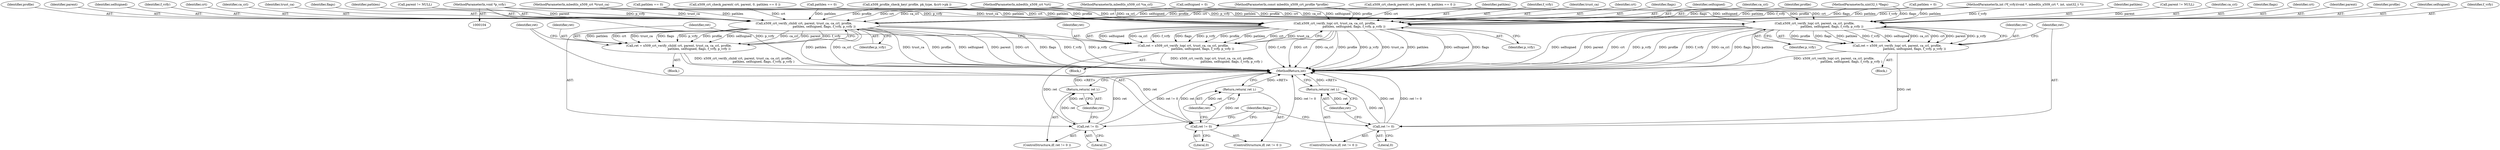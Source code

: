 digraph "0_mbedtls_d15795acd5074e0b44e71f7ede8bdfe1b48591fc@pointer" {
"1000112" [label="(MethodParameterIn,void *p_vrfy)"];
"1000378" [label="(Call,x509_crt_verify_top( crt, parent, ca_crl, profile,\n                                    pathlen, selfsigned, flags, f_vrfy, p_vrfy ))"];
"1000376" [label="(Call,ret = x509_crt_verify_top( crt, parent, ca_crl, profile,\n                                    pathlen, selfsigned, flags, f_vrfy, p_vrfy ))"];
"1000389" [label="(Call,ret != 0)"];
"1000392" [label="(Return,return( ret );)"];
"1000428" [label="(Call,x509_crt_verify_child( crt, parent, trust_ca, ca_crl, profile,\n                                          pathlen, selfsigned, flags, f_vrfy, p_vrfy ))"];
"1000426" [label="(Call,ret = x509_crt_verify_child( crt, parent, trust_ca, ca_crl, profile,\n                                          pathlen, selfsigned, flags, f_vrfy, p_vrfy ))"];
"1000440" [label="(Call,ret != 0)"];
"1000443" [label="(Return,return( ret );)"];
"1000449" [label="(Call,x509_crt_verify_top( crt, trust_ca, ca_crl, profile,\n                                        pathlen, selfsigned, flags, f_vrfy, p_vrfy ))"];
"1000447" [label="(Call,ret = x509_crt_verify_top( crt, trust_ca, ca_crl, profile,\n                                        pathlen, selfsigned, flags, f_vrfy, p_vrfy ))"];
"1000460" [label="(Call,ret != 0)"];
"1000463" [label="(Return,return( ret );)"];
"1000382" [label="(Identifier,profile)"];
"1000454" [label="(Identifier,pathlen)"];
"1000430" [label="(Identifier,parent)"];
"1000459" [label="(ControlStructure,if( ret != 0 ))"];
"1000457" [label="(Identifier,f_vrfy)"];
"1000461" [label="(Identifier,ret)"];
"1000422" [label="(Call,parent != NULL)"];
"1000111" [label="(MethodParameterIn,int (*f_vrfy)(void *, mbedtls_x509_crt *, int, uint32_t *))"];
"1000393" [label="(Identifier,ret)"];
"1000384" [label="(Identifier,selfsigned)"];
"1000386" [label="(Identifier,f_vrfy)"];
"1000378" [label="(Call,x509_crt_verify_top( crt, parent, ca_crl, profile,\n                                    pathlen, selfsigned, flags, f_vrfy, p_vrfy ))"];
"1000392" [label="(Return,return( ret );)"];
"1000433" [label="(Identifier,profile)"];
"1000448" [label="(Identifier,ret)"];
"1000451" [label="(Identifier,trust_ca)"];
"1000425" [label="(Block,)"];
"1000376" [label="(Call,ret = x509_crt_verify_top( crt, parent, ca_crl, profile,\n                                    pathlen, selfsigned, flags, f_vrfy, p_vrfy ))"];
"1000108" [label="(MethodParameterIn,const mbedtls_x509_crt_profile *profile)"];
"1000416" [label="(Call,pathlen == 0)"];
"1000460" [label="(Call,ret != 0)"];
"1000447" [label="(Call,ret = x509_crt_verify_top( crt, trust_ca, ca_crl, profile,\n                                        pathlen, selfsigned, flags, f_vrfy, p_vrfy ))"];
"1000435" [label="(Identifier,selfsigned)"];
"1000107" [label="(MethodParameterIn,mbedtls_x509_crl *ca_crl)"];
"1000437" [label="(Identifier,f_vrfy)"];
"1000444" [label="(Identifier,ret)"];
"1000450" [label="(Identifier,crt)"];
"1000377" [label="(Identifier,ret)"];
"1000458" [label="(Identifier,p_vrfy)"];
"1000383" [label="(Identifier,pathlen)"];
"1000456" [label="(Identifier,flags)"];
"1000464" [label="(Identifier,ret)"];
"1000468" [label="(Identifier,flags)"];
"1000439" [label="(ControlStructure,if( ret != 0 ))"];
"1000391" [label="(Literal,0)"];
"1000443" [label="(Return,return( ret );)"];
"1000390" [label="(Identifier,ret)"];
"1000412" [label="(Call,x509_crt_check_parent( crt, parent, 0, pathlen == 0 ))"];
"1000440" [label="(Call,ret != 0)"];
"1000121" [label="(Call,selfsigned = 0)"];
"1000388" [label="(ControlStructure,if( ret != 0 ))"];
"1000110" [label="(MethodParameterIn,uint32_t *flags)"];
"1000366" [label="(Call,pathlen == 0)"];
"1000389" [label="(Call,ret != 0)"];
"1000426" [label="(Call,ret = x509_crt_verify_child( crt, parent, trust_ca, ca_crl, profile,\n                                          pathlen, selfsigned, flags, f_vrfy, p_vrfy ))"];
"1000372" [label="(Call,parent != NULL)"];
"1000429" [label="(Identifier,crt)"];
"1000381" [label="(Identifier,ca_crl)"];
"1000385" [label="(Identifier,flags)"];
"1000432" [label="(Identifier,ca_crl)"];
"1000427" [label="(Identifier,ret)"];
"1000462" [label="(Literal,0)"];
"1000428" [label="(Call,x509_crt_verify_child( crt, parent, trust_ca, ca_crl, profile,\n                                          pathlen, selfsigned, flags, f_vrfy, p_vrfy ))"];
"1000112" [label="(MethodParameterIn,void *p_vrfy)"];
"1000375" [label="(Block,)"];
"1000463" [label="(Return,return( ret );)"];
"1000335" [label="(Call,x509_profile_check_key( profile, pk_type, &crt->pk ))"];
"1000442" [label="(Literal,0)"];
"1000455" [label="(Identifier,selfsigned)"];
"1000452" [label="(Identifier,ca_crl)"];
"1000379" [label="(Identifier,crt)"];
"1000431" [label="(Identifier,trust_ca)"];
"1000105" [label="(MethodParameterIn,mbedtls_x509_crt *crt)"];
"1000438" [label="(Identifier,p_vrfy)"];
"1000453" [label="(Identifier,profile)"];
"1000436" [label="(Identifier,flags)"];
"1000380" [label="(Identifier,parent)"];
"1000446" [label="(Block,)"];
"1000106" [label="(MethodParameterIn,mbedtls_x509_crt *trust_ca)"];
"1000434" [label="(Identifier,pathlen)"];
"1000449" [label="(Call,x509_crt_verify_top( crt, trust_ca, ca_crl, profile,\n                                        pathlen, selfsigned, flags, f_vrfy, p_vrfy ))"];
"1000362" [label="(Call,x509_crt_check_parent( crt, parent, 0, pathlen == 0 ))"];
"1000441" [label="(Identifier,ret)"];
"1000474" [label="(MethodReturn,int)"];
"1000387" [label="(Identifier,p_vrfy)"];
"1000117" [label="(Call,pathlen = 0)"];
"1000112" -> "1000104"  [label="AST: "];
"1000112" -> "1000474"  [label="DDG: p_vrfy"];
"1000112" -> "1000378"  [label="DDG: p_vrfy"];
"1000112" -> "1000428"  [label="DDG: p_vrfy"];
"1000112" -> "1000449"  [label="DDG: p_vrfy"];
"1000378" -> "1000376"  [label="AST: "];
"1000378" -> "1000387"  [label="CFG: "];
"1000379" -> "1000378"  [label="AST: "];
"1000380" -> "1000378"  [label="AST: "];
"1000381" -> "1000378"  [label="AST: "];
"1000382" -> "1000378"  [label="AST: "];
"1000383" -> "1000378"  [label="AST: "];
"1000384" -> "1000378"  [label="AST: "];
"1000385" -> "1000378"  [label="AST: "];
"1000386" -> "1000378"  [label="AST: "];
"1000387" -> "1000378"  [label="AST: "];
"1000376" -> "1000378"  [label="CFG: "];
"1000378" -> "1000474"  [label="DDG: pathlen"];
"1000378" -> "1000474"  [label="DDG: selfsigned"];
"1000378" -> "1000474"  [label="DDG: parent"];
"1000378" -> "1000474"  [label="DDG: crt"];
"1000378" -> "1000474"  [label="DDG: p_vrfy"];
"1000378" -> "1000474"  [label="DDG: profile"];
"1000378" -> "1000474"  [label="DDG: f_vrfy"];
"1000378" -> "1000474"  [label="DDG: ca_crl"];
"1000378" -> "1000474"  [label="DDG: flags"];
"1000378" -> "1000376"  [label="DDG: profile"];
"1000378" -> "1000376"  [label="DDG: flags"];
"1000378" -> "1000376"  [label="DDG: pathlen"];
"1000378" -> "1000376"  [label="DDG: f_vrfy"];
"1000378" -> "1000376"  [label="DDG: selfsigned"];
"1000378" -> "1000376"  [label="DDG: ca_crl"];
"1000378" -> "1000376"  [label="DDG: crt"];
"1000378" -> "1000376"  [label="DDG: parent"];
"1000378" -> "1000376"  [label="DDG: p_vrfy"];
"1000362" -> "1000378"  [label="DDG: crt"];
"1000105" -> "1000378"  [label="DDG: crt"];
"1000372" -> "1000378"  [label="DDG: parent"];
"1000107" -> "1000378"  [label="DDG: ca_crl"];
"1000335" -> "1000378"  [label="DDG: profile"];
"1000108" -> "1000378"  [label="DDG: profile"];
"1000117" -> "1000378"  [label="DDG: pathlen"];
"1000366" -> "1000378"  [label="DDG: pathlen"];
"1000121" -> "1000378"  [label="DDG: selfsigned"];
"1000110" -> "1000378"  [label="DDG: flags"];
"1000111" -> "1000378"  [label="DDG: f_vrfy"];
"1000376" -> "1000375"  [label="AST: "];
"1000377" -> "1000376"  [label="AST: "];
"1000390" -> "1000376"  [label="CFG: "];
"1000376" -> "1000474"  [label="DDG: x509_crt_verify_top( crt, parent, ca_crl, profile,\n                                    pathlen, selfsigned, flags, f_vrfy, p_vrfy )"];
"1000376" -> "1000389"  [label="DDG: ret"];
"1000389" -> "1000388"  [label="AST: "];
"1000389" -> "1000391"  [label="CFG: "];
"1000390" -> "1000389"  [label="AST: "];
"1000391" -> "1000389"  [label="AST: "];
"1000393" -> "1000389"  [label="CFG: "];
"1000468" -> "1000389"  [label="CFG: "];
"1000389" -> "1000474"  [label="DDG: ret != 0"];
"1000389" -> "1000474"  [label="DDG: ret"];
"1000389" -> "1000392"  [label="DDG: ret"];
"1000392" -> "1000388"  [label="AST: "];
"1000392" -> "1000393"  [label="CFG: "];
"1000393" -> "1000392"  [label="AST: "];
"1000474" -> "1000392"  [label="CFG: "];
"1000392" -> "1000474"  [label="DDG: <RET>"];
"1000393" -> "1000392"  [label="DDG: ret"];
"1000428" -> "1000426"  [label="AST: "];
"1000428" -> "1000438"  [label="CFG: "];
"1000429" -> "1000428"  [label="AST: "];
"1000430" -> "1000428"  [label="AST: "];
"1000431" -> "1000428"  [label="AST: "];
"1000432" -> "1000428"  [label="AST: "];
"1000433" -> "1000428"  [label="AST: "];
"1000434" -> "1000428"  [label="AST: "];
"1000435" -> "1000428"  [label="AST: "];
"1000436" -> "1000428"  [label="AST: "];
"1000437" -> "1000428"  [label="AST: "];
"1000438" -> "1000428"  [label="AST: "];
"1000426" -> "1000428"  [label="CFG: "];
"1000428" -> "1000474"  [label="DDG: flags"];
"1000428" -> "1000474"  [label="DDG: f_vrfy"];
"1000428" -> "1000474"  [label="DDG: p_vrfy"];
"1000428" -> "1000474"  [label="DDG: pathlen"];
"1000428" -> "1000474"  [label="DDG: ca_crl"];
"1000428" -> "1000474"  [label="DDG: trust_ca"];
"1000428" -> "1000474"  [label="DDG: profile"];
"1000428" -> "1000474"  [label="DDG: selfsigned"];
"1000428" -> "1000474"  [label="DDG: parent"];
"1000428" -> "1000474"  [label="DDG: crt"];
"1000428" -> "1000426"  [label="DDG: pathlen"];
"1000428" -> "1000426"  [label="DDG: crt"];
"1000428" -> "1000426"  [label="DDG: trust_ca"];
"1000428" -> "1000426"  [label="DDG: flags"];
"1000428" -> "1000426"  [label="DDG: p_vrfy"];
"1000428" -> "1000426"  [label="DDG: profile"];
"1000428" -> "1000426"  [label="DDG: selfsigned"];
"1000428" -> "1000426"  [label="DDG: ca_crl"];
"1000428" -> "1000426"  [label="DDG: parent"];
"1000428" -> "1000426"  [label="DDG: f_vrfy"];
"1000412" -> "1000428"  [label="DDG: crt"];
"1000362" -> "1000428"  [label="DDG: crt"];
"1000105" -> "1000428"  [label="DDG: crt"];
"1000422" -> "1000428"  [label="DDG: parent"];
"1000106" -> "1000428"  [label="DDG: trust_ca"];
"1000107" -> "1000428"  [label="DDG: ca_crl"];
"1000335" -> "1000428"  [label="DDG: profile"];
"1000108" -> "1000428"  [label="DDG: profile"];
"1000416" -> "1000428"  [label="DDG: pathlen"];
"1000117" -> "1000428"  [label="DDG: pathlen"];
"1000366" -> "1000428"  [label="DDG: pathlen"];
"1000121" -> "1000428"  [label="DDG: selfsigned"];
"1000110" -> "1000428"  [label="DDG: flags"];
"1000111" -> "1000428"  [label="DDG: f_vrfy"];
"1000426" -> "1000425"  [label="AST: "];
"1000427" -> "1000426"  [label="AST: "];
"1000441" -> "1000426"  [label="CFG: "];
"1000426" -> "1000474"  [label="DDG: x509_crt_verify_child( crt, parent, trust_ca, ca_crl, profile,\n                                          pathlen, selfsigned, flags, f_vrfy, p_vrfy )"];
"1000426" -> "1000440"  [label="DDG: ret"];
"1000440" -> "1000439"  [label="AST: "];
"1000440" -> "1000442"  [label="CFG: "];
"1000441" -> "1000440"  [label="AST: "];
"1000442" -> "1000440"  [label="AST: "];
"1000444" -> "1000440"  [label="CFG: "];
"1000468" -> "1000440"  [label="CFG: "];
"1000440" -> "1000474"  [label="DDG: ret != 0"];
"1000440" -> "1000474"  [label="DDG: ret"];
"1000440" -> "1000443"  [label="DDG: ret"];
"1000443" -> "1000439"  [label="AST: "];
"1000443" -> "1000444"  [label="CFG: "];
"1000444" -> "1000443"  [label="AST: "];
"1000474" -> "1000443"  [label="CFG: "];
"1000443" -> "1000474"  [label="DDG: <RET>"];
"1000444" -> "1000443"  [label="DDG: ret"];
"1000449" -> "1000447"  [label="AST: "];
"1000449" -> "1000458"  [label="CFG: "];
"1000450" -> "1000449"  [label="AST: "];
"1000451" -> "1000449"  [label="AST: "];
"1000452" -> "1000449"  [label="AST: "];
"1000453" -> "1000449"  [label="AST: "];
"1000454" -> "1000449"  [label="AST: "];
"1000455" -> "1000449"  [label="AST: "];
"1000456" -> "1000449"  [label="AST: "];
"1000457" -> "1000449"  [label="AST: "];
"1000458" -> "1000449"  [label="AST: "];
"1000447" -> "1000449"  [label="CFG: "];
"1000449" -> "1000474"  [label="DDG: selfsigned"];
"1000449" -> "1000474"  [label="DDG: f_vrfy"];
"1000449" -> "1000474"  [label="DDG: crt"];
"1000449" -> "1000474"  [label="DDG: ca_crl"];
"1000449" -> "1000474"  [label="DDG: profile"];
"1000449" -> "1000474"  [label="DDG: p_vrfy"];
"1000449" -> "1000474"  [label="DDG: trust_ca"];
"1000449" -> "1000474"  [label="DDG: pathlen"];
"1000449" -> "1000474"  [label="DDG: flags"];
"1000449" -> "1000447"  [label="DDG: selfsigned"];
"1000449" -> "1000447"  [label="DDG: ca_crl"];
"1000449" -> "1000447"  [label="DDG: f_vrfy"];
"1000449" -> "1000447"  [label="DDG: flags"];
"1000449" -> "1000447"  [label="DDG: p_vrfy"];
"1000449" -> "1000447"  [label="DDG: profile"];
"1000449" -> "1000447"  [label="DDG: pathlen"];
"1000449" -> "1000447"  [label="DDG: crt"];
"1000449" -> "1000447"  [label="DDG: trust_ca"];
"1000412" -> "1000449"  [label="DDG: crt"];
"1000362" -> "1000449"  [label="DDG: crt"];
"1000105" -> "1000449"  [label="DDG: crt"];
"1000106" -> "1000449"  [label="DDG: trust_ca"];
"1000107" -> "1000449"  [label="DDG: ca_crl"];
"1000335" -> "1000449"  [label="DDG: profile"];
"1000108" -> "1000449"  [label="DDG: profile"];
"1000416" -> "1000449"  [label="DDG: pathlen"];
"1000117" -> "1000449"  [label="DDG: pathlen"];
"1000366" -> "1000449"  [label="DDG: pathlen"];
"1000121" -> "1000449"  [label="DDG: selfsigned"];
"1000110" -> "1000449"  [label="DDG: flags"];
"1000111" -> "1000449"  [label="DDG: f_vrfy"];
"1000447" -> "1000446"  [label="AST: "];
"1000448" -> "1000447"  [label="AST: "];
"1000461" -> "1000447"  [label="CFG: "];
"1000447" -> "1000474"  [label="DDG: x509_crt_verify_top( crt, trust_ca, ca_crl, profile,\n                                        pathlen, selfsigned, flags, f_vrfy, p_vrfy )"];
"1000447" -> "1000460"  [label="DDG: ret"];
"1000460" -> "1000459"  [label="AST: "];
"1000460" -> "1000462"  [label="CFG: "];
"1000461" -> "1000460"  [label="AST: "];
"1000462" -> "1000460"  [label="AST: "];
"1000464" -> "1000460"  [label="CFG: "];
"1000468" -> "1000460"  [label="CFG: "];
"1000460" -> "1000474"  [label="DDG: ret != 0"];
"1000460" -> "1000474"  [label="DDG: ret"];
"1000460" -> "1000463"  [label="DDG: ret"];
"1000463" -> "1000459"  [label="AST: "];
"1000463" -> "1000464"  [label="CFG: "];
"1000464" -> "1000463"  [label="AST: "];
"1000474" -> "1000463"  [label="CFG: "];
"1000463" -> "1000474"  [label="DDG: <RET>"];
"1000464" -> "1000463"  [label="DDG: ret"];
}
